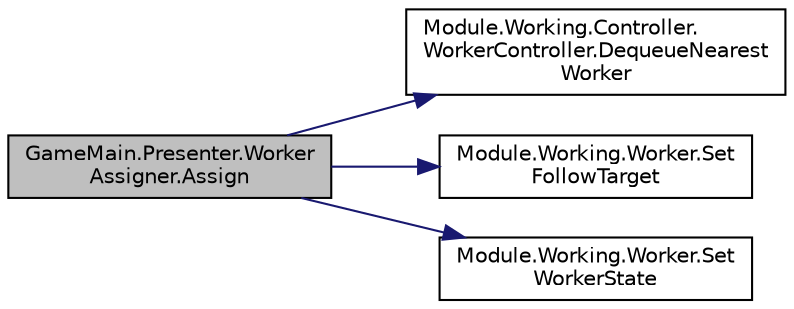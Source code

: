 digraph "GameMain.Presenter.WorkerAssigner.Assign"
{
 // LATEX_PDF_SIZE
  edge [fontname="Helvetica",fontsize="10",labelfontname="Helvetica",labelfontsize="10"];
  node [fontname="Helvetica",fontsize="10",shape=record];
  rankdir="LR";
  Node1 [label="GameMain.Presenter.Worker\lAssigner.Assign",height=0.2,width=0.4,color="black", fillcolor="grey75", style="filled", fontcolor="black",tooltip=" "];
  Node1 -> Node2 [color="midnightblue",fontsize="10",style="solid",fontname="Helvetica"];
  Node2 [label="Module.Working.Controller.\lWorkerController.DequeueNearest\lWorker",height=0.2,width=0.4,color="black", fillcolor="white", style="filled",URL="$classModule_1_1Working_1_1Controller_1_1WorkerController.html#a3a25e6e25b1004f752ff6af8dea771d7",tooltip=" "];
  Node1 -> Node3 [color="midnightblue",fontsize="10",style="solid",fontname="Helvetica"];
  Node3 [label="Module.Working.Worker.Set\lFollowTarget",height=0.2,width=0.4,color="black", fillcolor="white", style="filled",URL="$classModule_1_1Working_1_1Worker.html#a922af18e66b8d55d75df97f832bb3879",tooltip=" "];
  Node1 -> Node4 [color="midnightblue",fontsize="10",style="solid",fontname="Helvetica"];
  Node4 [label="Module.Working.Worker.Set\lWorkerState",height=0.2,width=0.4,color="black", fillcolor="white", style="filled",URL="$classModule_1_1Working_1_1Worker.html#aef8170fa48e94cf709f865386be24688",tooltip=" "];
}
